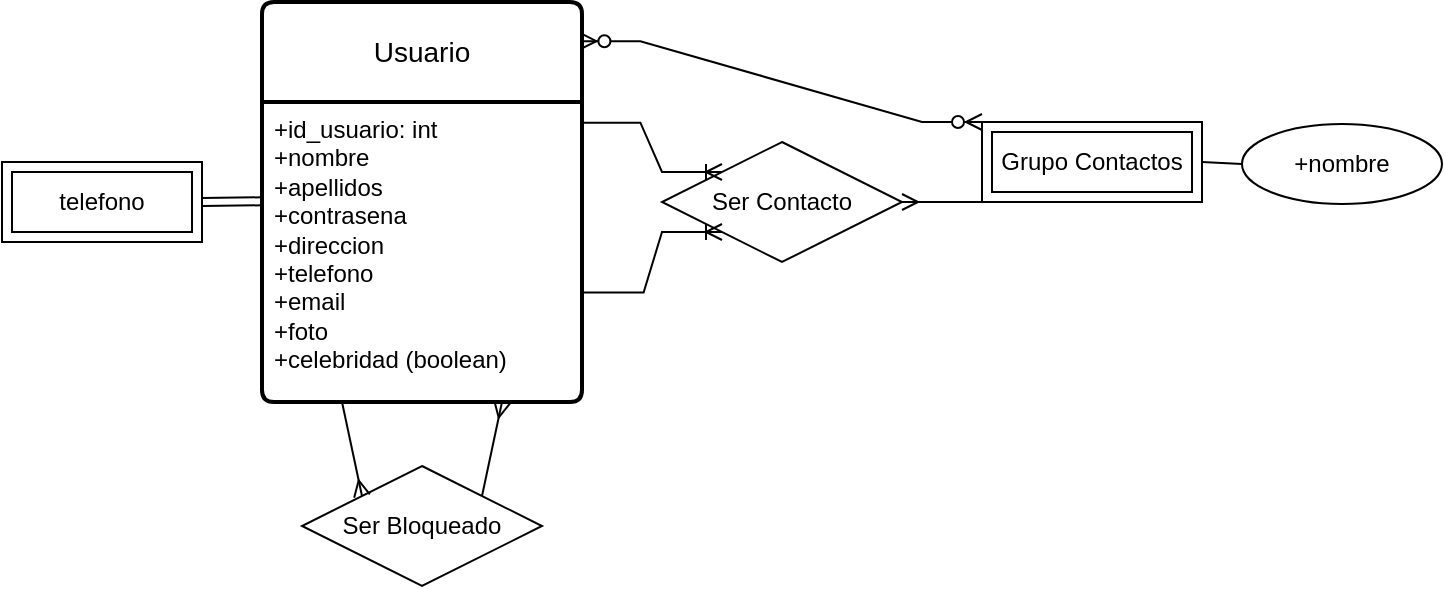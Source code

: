 <mxfile version="22.0.4" type="github">
  <diagram id="R2lEEEUBdFMjLlhIrx00" name="Page-1">
    <mxGraphModel dx="1290" dy="574" grid="1" gridSize="10" guides="1" tooltips="1" connect="1" arrows="1" fold="1" page="1" pageScale="1" pageWidth="850" pageHeight="1100" math="0" shadow="0" extFonts="Permanent Marker^https://fonts.googleapis.com/css?family=Permanent+Marker">
      <root>
        <mxCell id="0" />
        <mxCell id="1" parent="0" />
        <mxCell id="4j3YTI05tPYxbYp34O56-1" value="Usuario" style="swimlane;childLayout=stackLayout;horizontal=1;startSize=50;horizontalStack=0;rounded=1;fontSize=14;fontStyle=0;strokeWidth=2;resizeParent=0;resizeLast=1;shadow=0;dashed=0;align=center;arcSize=4;whiteSpace=wrap;html=1;" vertex="1" parent="1">
          <mxGeometry x="150" y="88" width="160" height="200" as="geometry" />
        </mxCell>
        <mxCell id="4j3YTI05tPYxbYp34O56-2" value="+id_usuario: int&lt;br style=&quot;border-color: var(--border-color);&quot;&gt;+nombre&lt;br style=&quot;border-color: var(--border-color);&quot;&gt;+apellidos&lt;br style=&quot;border-color: var(--border-color);&quot;&gt;+contrasena&lt;br style=&quot;border-color: var(--border-color);&quot;&gt;+direccion&lt;br style=&quot;border-color: var(--border-color);&quot;&gt;+telefono&lt;br style=&quot;border-color: var(--border-color);&quot;&gt;+email&lt;br style=&quot;border-color: var(--border-color);&quot;&gt;+foto&lt;br&gt;+celebridad (boolean)" style="align=left;strokeColor=none;fillColor=none;spacingLeft=4;fontSize=12;verticalAlign=top;resizable=0;rotatable=0;part=1;html=1;" vertex="1" parent="4j3YTI05tPYxbYp34O56-1">
          <mxGeometry y="50" width="160" height="150" as="geometry" />
        </mxCell>
        <mxCell id="4j3YTI05tPYxbYp34O56-5" value="telefono" style="shape=ext;margin=3;double=1;whiteSpace=wrap;html=1;align=center;" vertex="1" parent="1">
          <mxGeometry x="20" y="168" width="100" height="40" as="geometry" />
        </mxCell>
        <mxCell id="4j3YTI05tPYxbYp34O56-6" value="" style="shape=link;html=1;rounded=0;exitX=1;exitY=0.5;exitDx=0;exitDy=0;entryX=0;entryY=0.331;entryDx=0;entryDy=0;entryPerimeter=0;" edge="1" parent="1" source="4j3YTI05tPYxbYp34O56-5" target="4j3YTI05tPYxbYp34O56-2">
          <mxGeometry width="100" relative="1" as="geometry">
            <mxPoint x="150" y="190" as="sourcePoint" />
            <mxPoint x="250" y="190" as="targetPoint" />
          </mxGeometry>
        </mxCell>
        <mxCell id="4j3YTI05tPYxbYp34O56-10" value="Ser Contacto" style="shape=rhombus;perimeter=rhombusPerimeter;whiteSpace=wrap;html=1;align=center;" vertex="1" parent="1">
          <mxGeometry x="350" y="158" width="120" height="60" as="geometry" />
        </mxCell>
        <mxCell id="4j3YTI05tPYxbYp34O56-11" value="" style="edgeStyle=entityRelationEdgeStyle;fontSize=12;html=1;endArrow=ERoneToMany;rounded=0;exitX=0.995;exitY=0.069;exitDx=0;exitDy=0;entryX=0;entryY=0;entryDx=0;entryDy=0;exitPerimeter=0;" edge="1" parent="1" source="4j3YTI05tPYxbYp34O56-2" target="4j3YTI05tPYxbYp34O56-10">
          <mxGeometry width="100" height="100" relative="1" as="geometry">
            <mxPoint x="360" y="140" as="sourcePoint" />
            <mxPoint x="375" y="168" as="targetPoint" />
          </mxGeometry>
        </mxCell>
        <mxCell id="4j3YTI05tPYxbYp34O56-15" value="" style="edgeStyle=entityRelationEdgeStyle;fontSize=12;html=1;endArrow=ERoneToMany;rounded=0;exitX=1.005;exitY=0.635;exitDx=0;exitDy=0;exitPerimeter=0;entryX=0;entryY=1;entryDx=0;entryDy=0;" edge="1" parent="1" source="4j3YTI05tPYxbYp34O56-2" target="4j3YTI05tPYxbYp34O56-10">
          <mxGeometry width="100" height="100" relative="1" as="geometry">
            <mxPoint x="370" y="390" as="sourcePoint" />
            <mxPoint x="370" y="203" as="targetPoint" />
          </mxGeometry>
        </mxCell>
        <mxCell id="4j3YTI05tPYxbYp34O56-16" value="Grupo Contactos" style="shape=ext;margin=3;double=1;whiteSpace=wrap;html=1;align=center;" vertex="1" parent="1">
          <mxGeometry x="510" y="148" width="110" height="40" as="geometry" />
        </mxCell>
        <mxCell id="4j3YTI05tPYxbYp34O56-17" value="+nombre" style="ellipse;whiteSpace=wrap;html=1;align=center;" vertex="1" parent="1">
          <mxGeometry x="640" y="149" width="100" height="40" as="geometry" />
        </mxCell>
        <mxCell id="4j3YTI05tPYxbYp34O56-18" value="" style="endArrow=none;html=1;rounded=0;entryX=0;entryY=0.5;entryDx=0;entryDy=0;exitX=1;exitY=0.5;exitDx=0;exitDy=0;" edge="1" parent="1" source="4j3YTI05tPYxbYp34O56-16" target="4j3YTI05tPYxbYp34O56-17">
          <mxGeometry width="50" height="50" relative="1" as="geometry">
            <mxPoint x="460" y="100" as="sourcePoint" />
            <mxPoint x="510" y="50" as="targetPoint" />
          </mxGeometry>
        </mxCell>
        <mxCell id="4j3YTI05tPYxbYp34O56-22" value="" style="edgeStyle=entityRelationEdgeStyle;fontSize=12;html=1;endArrow=ERzeroToMany;endFill=1;startArrow=ERzeroToMany;rounded=0;exitX=0.995;exitY=0.098;exitDx=0;exitDy=0;exitPerimeter=0;entryX=0;entryY=0;entryDx=0;entryDy=0;" edge="1" parent="1" source="4j3YTI05tPYxbYp34O56-1" target="4j3YTI05tPYxbYp34O56-16">
          <mxGeometry width="100" height="100" relative="1" as="geometry">
            <mxPoint x="370" y="130" as="sourcePoint" />
            <mxPoint x="470" y="30" as="targetPoint" />
          </mxGeometry>
        </mxCell>
        <mxCell id="4j3YTI05tPYxbYp34O56-23" value="" style="edgeStyle=entityRelationEdgeStyle;fontSize=12;html=1;endArrow=ERmany;rounded=0;exitX=0;exitY=1;exitDx=0;exitDy=0;" edge="1" parent="1" source="4j3YTI05tPYxbYp34O56-16" target="4j3YTI05tPYxbYp34O56-10">
          <mxGeometry width="100" height="100" relative="1" as="geometry">
            <mxPoint x="410" y="410" as="sourcePoint" />
            <mxPoint x="510" y="310" as="targetPoint" />
          </mxGeometry>
        </mxCell>
        <mxCell id="4j3YTI05tPYxbYp34O56-24" value="Ser Bloqueado" style="shape=rhombus;perimeter=rhombusPerimeter;whiteSpace=wrap;html=1;align=center;" vertex="1" parent="1">
          <mxGeometry x="170" y="320" width="120" height="60" as="geometry" />
        </mxCell>
        <mxCell id="4j3YTI05tPYxbYp34O56-25" value="" style="fontSize=12;html=1;endArrow=ERmany;rounded=0;entryX=0;entryY=0;entryDx=0;entryDy=0;exitX=0.25;exitY=1;exitDx=0;exitDy=0;" edge="1" parent="1" source="4j3YTI05tPYxbYp34O56-2" target="4j3YTI05tPYxbYp34O56-24">
          <mxGeometry width="100" height="100" relative="1" as="geometry">
            <mxPoint x="200" y="288" as="sourcePoint" />
            <mxPoint x="130" y="343" as="targetPoint" />
          </mxGeometry>
        </mxCell>
        <mxCell id="4j3YTI05tPYxbYp34O56-28" value="" style="fontSize=12;html=1;endArrow=ERmany;rounded=0;entryX=0.75;entryY=1;entryDx=0;entryDy=0;exitX=1;exitY=0;exitDx=0;exitDy=0;" edge="1" parent="1" source="4j3YTI05tPYxbYp34O56-24" target="4j3YTI05tPYxbYp34O56-2">
          <mxGeometry width="100" height="100" relative="1" as="geometry">
            <mxPoint x="200" y="298" as="sourcePoint" />
            <mxPoint x="210" y="355" as="targetPoint" />
          </mxGeometry>
        </mxCell>
      </root>
    </mxGraphModel>
  </diagram>
</mxfile>
